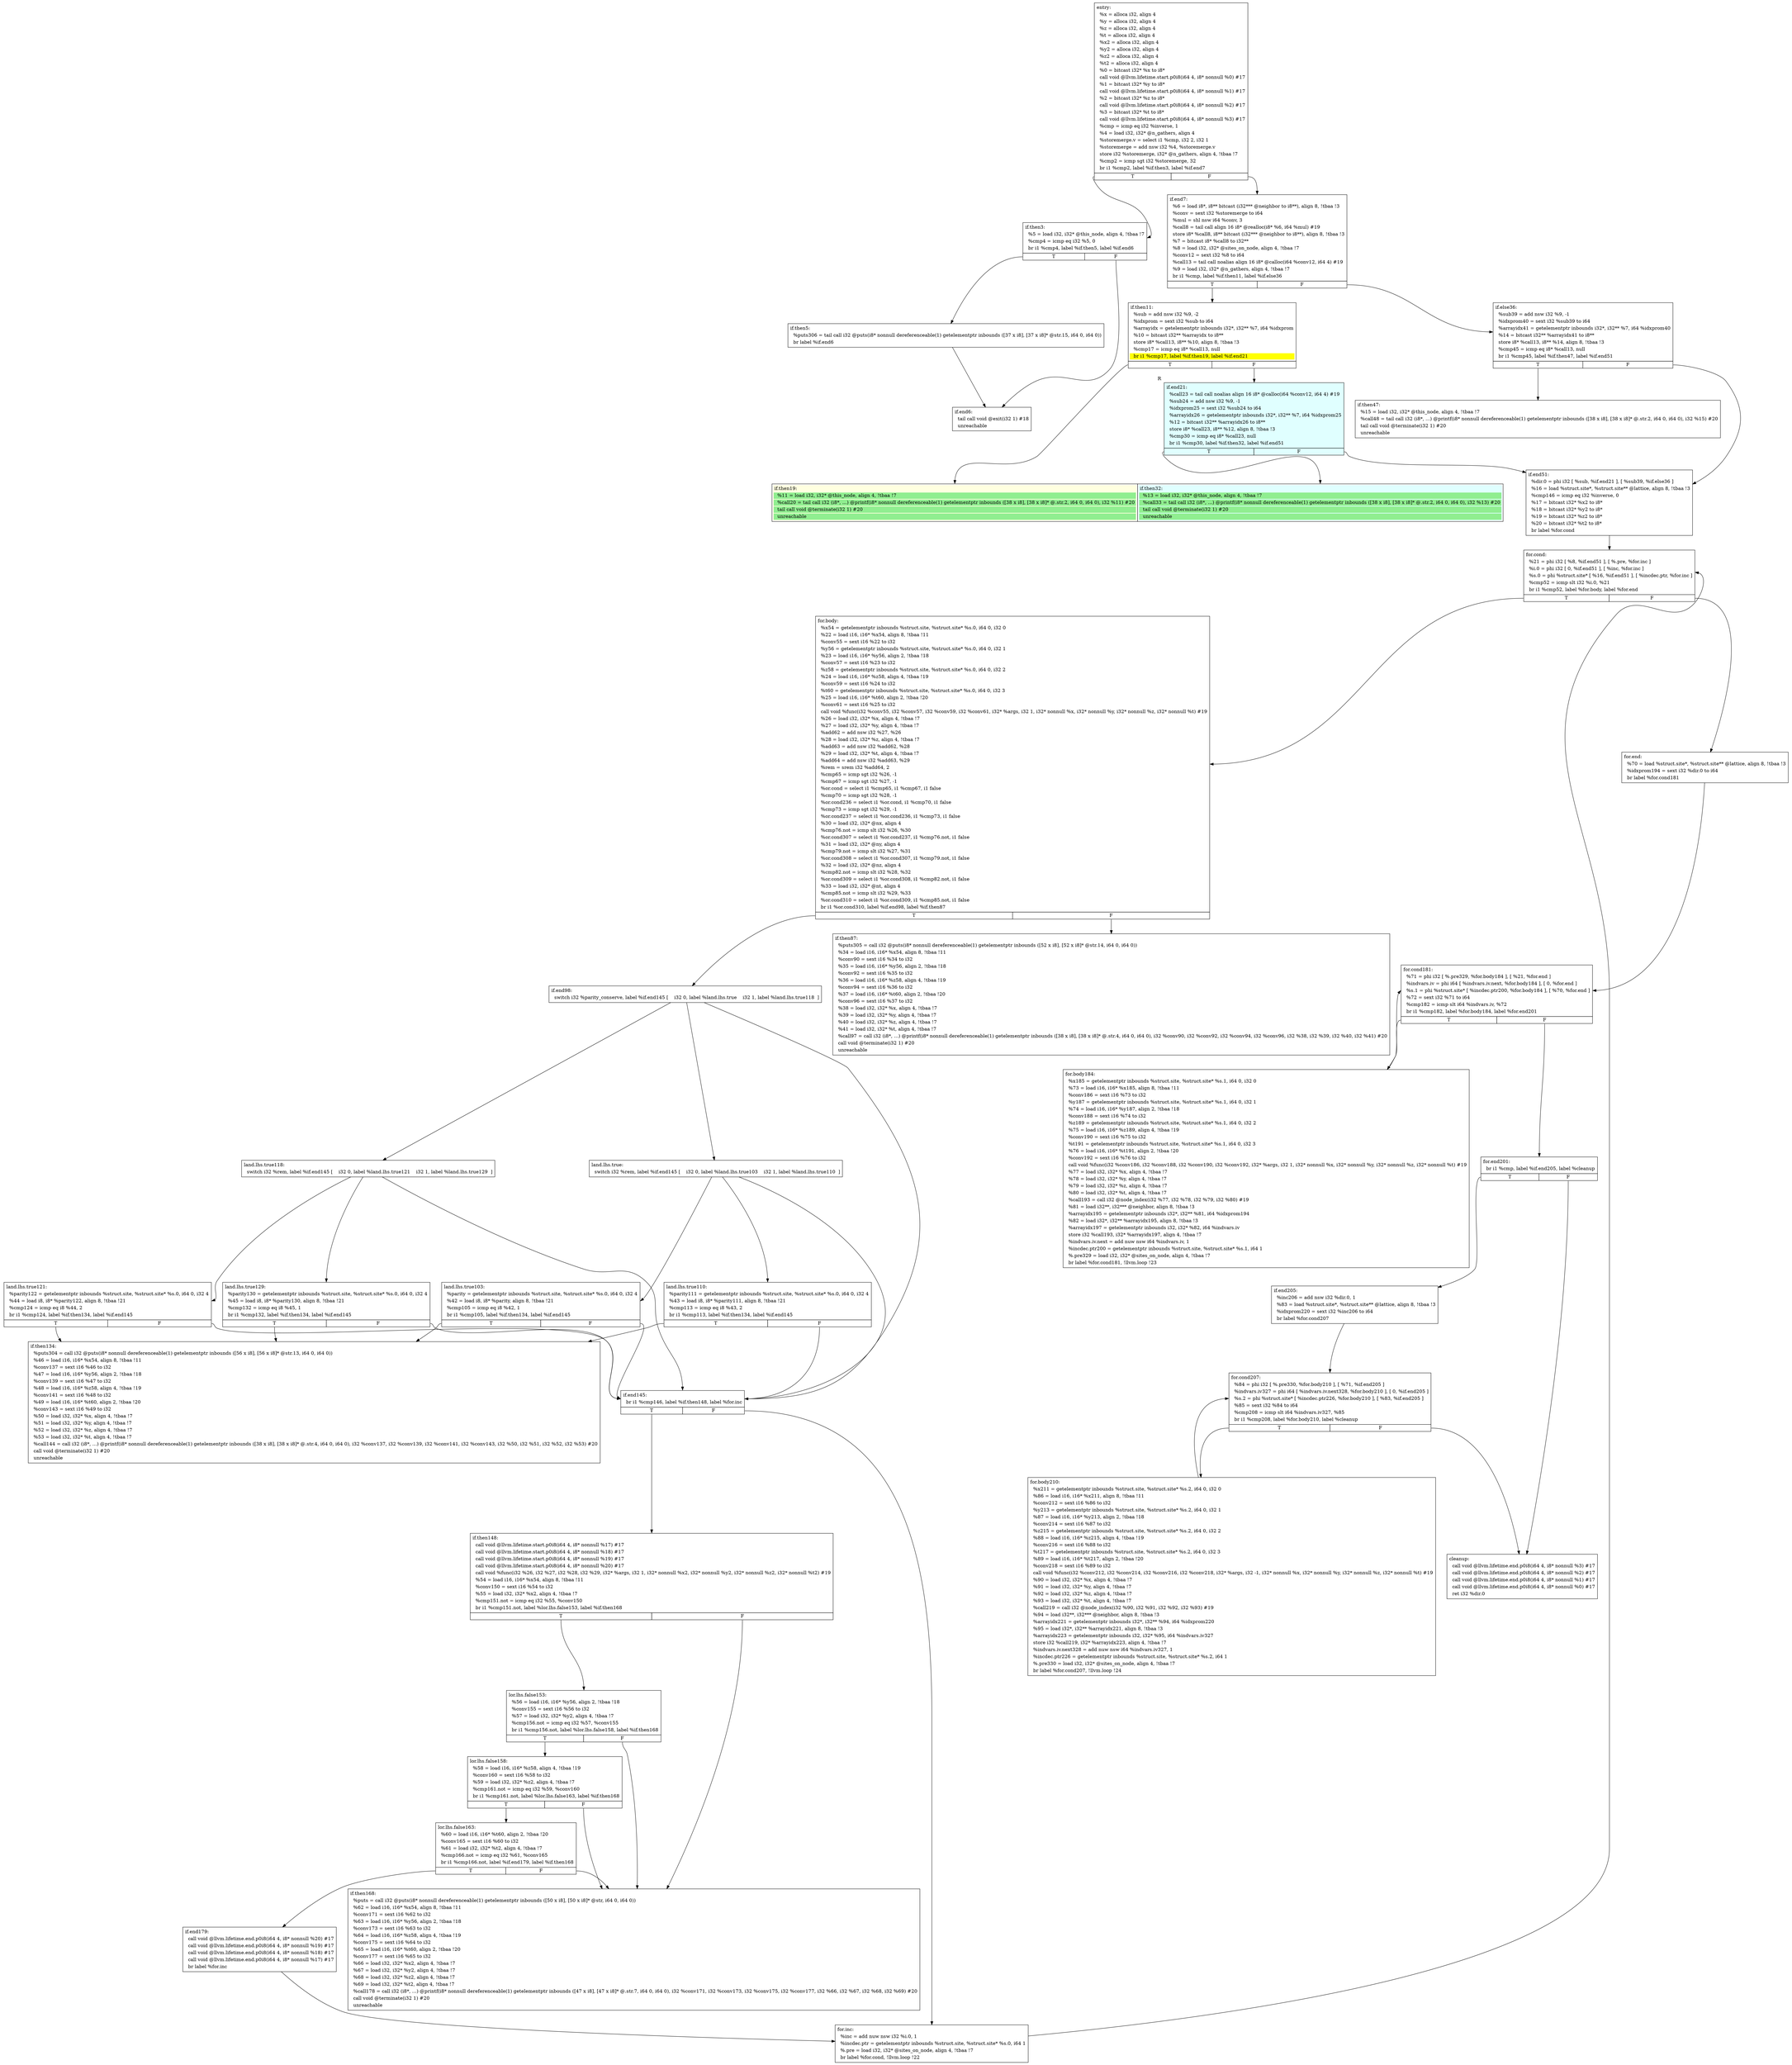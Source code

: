 digraph {
m_bb0 [shape = none, label  = <<table border="0" cellspacing="0">
<tr><td port="f1" border="1" colspan="2"><table bgcolor="LightYellow" border="0">
<tr><td align="left">if.then19:</td></tr>
<tr><td bgcolor="lightgreen" align="left">  %11 = load i32, i32* @this_node, align 4, !tbaa !7</td></tr>
<tr><td bgcolor="lightgreen" align="left">  %call20 = tail call i32 (i8*, ...) @printf(i8* nonnull dereferenceable(1) getelementptr inbounds ([38 x i8], [38 x i8]* @.str.2, i64 0, i64 0), i32 %11) #20</td></tr>
<tr><td bgcolor="lightgreen" align="left">  tail call void @terminate(i32 1) #20</td></tr>
<tr><td bgcolor="lightgreen" align="left">  unreachable</td></tr>
</table>
</td>
<td port="f2" border="1" colspan="2"><table bgcolor="LightCyan" border="0">
<tr><td align="left">if.then32:</td></tr>
<tr><td bgcolor="lightgreen" align="left">  %13 = load i32, i32* @this_node, align 4, !tbaa !7</td></tr>
<tr><td bgcolor="lightgreen" align="left">  %call33 = tail call i32 (i8*, ...) @printf(i8* nonnull dereferenceable(1) getelementptr inbounds ([38 x i8], [38 x i8]* @.str.2, i64 0, i64 0), i32 %13) #20</td></tr>
<tr><td bgcolor="lightgreen" align="left">  tail call void @terminate(i32 1) #20</td></tr>
<tr><td bgcolor="lightgreen" align="left">  unreachable</td></tr>
</table>
</td></tr>
</table>> ]
f_bb0 [shape = none, label  = <<table  border="0" cellspacing="0">
<tr><td port="f" border="1" colspan="2"><table border="0">
<tr><td align="left">entry:</td></tr>
<tr><td align="left">  %x = alloca i32, align 4</td></tr>
<tr><td align="left">  %y = alloca i32, align 4</td></tr>
<tr><td align="left">  %z = alloca i32, align 4</td></tr>
<tr><td align="left">  %t = alloca i32, align 4</td></tr>
<tr><td align="left">  %x2 = alloca i32, align 4</td></tr>
<tr><td align="left">  %y2 = alloca i32, align 4</td></tr>
<tr><td align="left">  %z2 = alloca i32, align 4</td></tr>
<tr><td align="left">  %t2 = alloca i32, align 4</td></tr>
<tr><td align="left">  %0 = bitcast i32* %x to i8*</td></tr>
<tr><td align="left">  call void @llvm.lifetime.start.p0i8(i64 4, i8* nonnull %0) #17</td></tr>
<tr><td align="left">  %1 = bitcast i32* %y to i8*</td></tr>
<tr><td align="left">  call void @llvm.lifetime.start.p0i8(i64 4, i8* nonnull %1) #17</td></tr>
<tr><td align="left">  %2 = bitcast i32* %z to i8*</td></tr>
<tr><td align="left">  call void @llvm.lifetime.start.p0i8(i64 4, i8* nonnull %2) #17</td></tr>
<tr><td align="left">  %3 = bitcast i32* %t to i8*</td></tr>
<tr><td align="left">  call void @llvm.lifetime.start.p0i8(i64 4, i8* nonnull %3) #17</td></tr>
<tr><td align="left">  %cmp = icmp eq i32 %inverse, 1</td></tr>
<tr><td align="left">  %4 = load i32, i32* @n_gathers, align 4</td></tr>
<tr><td align="left">  %storemerge.v = select i1 %cmp, i32 2, i32 1</td></tr>
<tr><td align="left">  %storemerge = add nsw i32 %4, %storemerge.v</td></tr>
<tr><td align="left">  store i32 %storemerge, i32* @n_gathers, align 4, !tbaa !7</td></tr>
<tr><td align="left">  %cmp2 = icmp sgt i32 %storemerge, 32</td></tr>
<tr><td align="left">  br i1 %cmp2, label %if.then3, label %if.end7</td></tr>
</table>
</td></tr>
<tr><td border="1" port="fT">T</td><td border="1" port="fF">F</td></tr>
</table>> ]
f_bb1 [shape = none, label  = <<table  border="0" cellspacing="0">
<tr><td port="f" border="1" colspan="2"><table border="0">
<tr><td align="left">if.then3:</td></tr>
<tr><td align="left">  %5 = load i32, i32* @this_node, align 4, !tbaa !7</td></tr>
<tr><td align="left">  %cmp4 = icmp eq i32 %5, 0</td></tr>
<tr><td align="left">  br i1 %cmp4, label %if.then5, label %if.end6</td></tr>
</table>
</td></tr>
<tr><td border="1" port="fT">T</td><td border="1" port="fF">F</td></tr>
</table>> ]
f_bb2 [shape = none, label  = <<table  border="0" cellspacing="0">
<tr><td port="f" border="1"><table border="0">
<tr><td align="left">if.then5:</td></tr>
<tr><td align="left">  %puts306 = tail call i32 @puts(i8* nonnull dereferenceable(1) getelementptr inbounds ([37 x i8], [37 x i8]* @str.15, i64 0, i64 0))</td></tr>
<tr><td align="left">  br label %if.end6</td></tr>
</table>
</td></tr>
</table>> ]
f_bb3 [shape = none, label  = <<table  border="0" cellspacing="0">
<tr><td port="f" border="1"><table border="0">
<tr><td align="left">if.end6:</td></tr>
<tr><td align="left">  tail call void @exit(i32 1) #18</td></tr>
<tr><td align="left">  unreachable</td></tr>
</table>
</td></tr>
</table>> ]
f_bb4 [shape = none, label  = <<table  border="0" cellspacing="0">
<tr><td port="f" border="1" colspan="2"><table border="0">
<tr><td align="left">if.end7:</td></tr>
<tr><td align="left">  %6 = load i8*, i8** bitcast (i32*** @neighbor to i8**), align 8, !tbaa !3</td></tr>
<tr><td align="left">  %conv = sext i32 %storemerge to i64</td></tr>
<tr><td align="left">  %mul = shl nsw i64 %conv, 3</td></tr>
<tr><td align="left">  %call8 = tail call align 16 i8* @realloc(i8* %6, i64 %mul) #19</td></tr>
<tr><td align="left">  store i8* %call8, i8** bitcast (i32*** @neighbor to i8**), align 8, !tbaa !3</td></tr>
<tr><td align="left">  %7 = bitcast i8* %call8 to i32**</td></tr>
<tr><td align="left">  %8 = load i32, i32* @sites_on_node, align 4, !tbaa !7</td></tr>
<tr><td align="left">  %conv12 = sext i32 %8 to i64</td></tr>
<tr><td align="left">  %call13 = tail call noalias align 16 i8* @calloc(i64 %conv12, i64 4) #19</td></tr>
<tr><td align="left">  %9 = load i32, i32* @n_gathers, align 4, !tbaa !7</td></tr>
<tr><td align="left">  br i1 %cmp, label %if.then11, label %if.else36</td></tr>
</table>
</td></tr>
<tr><td border="1" port="fT">T</td><td border="1" port="fF">F</td></tr>
</table>> ]
f_bb5 [shape = none, label  = <<table  border="0" cellspacing="0">
<tr><td port="f" border="1" colspan="2"><table border="0">
<tr><td align="left">if.then11:</td></tr>
<tr><td align="left">  %sub = add nsw i32 %9, -2</td></tr>
<tr><td align="left">  %idxprom = sext i32 %sub to i64</td></tr>
<tr><td align="left">  %arrayidx = getelementptr inbounds i32*, i32** %7, i64 %idxprom</td></tr>
<tr><td align="left">  %10 = bitcast i32** %arrayidx to i8**</td></tr>
<tr><td align="left">  store i8* %call13, i8** %10, align 8, !tbaa !3</td></tr>
<tr><td align="left">  %cmp17 = icmp eq i8* %call13, null</td></tr>
<tr><td bgcolor="yellow" align="left">  br i1 %cmp17, label %if.then19, label %if.end21</td></tr>
</table>
</td></tr>
<tr><td border="1" port="fT">T</td><td border="1" port="fF">F</td></tr>
</table>> ]
f_bb6 [shape = none,  xlabel="R", label  = <<table  bgcolor="LightCyan"  border="0" cellspacing="0">
<tr><td port="f" border="1" colspan="2"><table border="0">
<tr><td align="left">if.end21:</td></tr>
<tr><td align="left">  %call23 = tail call noalias align 16 i8* @calloc(i64 %conv12, i64 4) #19</td></tr>
<tr><td align="left">  %sub24 = add nsw i32 %9, -1</td></tr>
<tr><td align="left">  %idxprom25 = sext i32 %sub24 to i64</td></tr>
<tr><td align="left">  %arrayidx26 = getelementptr inbounds i32*, i32** %7, i64 %idxprom25</td></tr>
<tr><td align="left">  %12 = bitcast i32** %arrayidx26 to i8**</td></tr>
<tr><td align="left">  store i8* %call23, i8** %12, align 8, !tbaa !3</td></tr>
<tr><td align="left">  %cmp30 = icmp eq i8* %call23, null</td></tr>
<tr><td align="left">  br i1 %cmp30, label %if.then32, label %if.end51</td></tr>
</table>
</td></tr>
<tr><td border="1" port="fT">T</td><td border="1" port="fF">F</td></tr>
</table>> ]
f_bb7 [shape = none, label  = <<table  border="0" cellspacing="0">
<tr><td port="f" border="1" colspan="2"><table border="0">
<tr><td align="left">if.else36:</td></tr>
<tr><td align="left">  %sub39 = add nsw i32 %9, -1</td></tr>
<tr><td align="left">  %idxprom40 = sext i32 %sub39 to i64</td></tr>
<tr><td align="left">  %arrayidx41 = getelementptr inbounds i32*, i32** %7, i64 %idxprom40</td></tr>
<tr><td align="left">  %14 = bitcast i32** %arrayidx41 to i8**</td></tr>
<tr><td align="left">  store i8* %call13, i8** %14, align 8, !tbaa !3</td></tr>
<tr><td align="left">  %cmp45 = icmp eq i8* %call13, null</td></tr>
<tr><td align="left">  br i1 %cmp45, label %if.then47, label %if.end51</td></tr>
</table>
</td></tr>
<tr><td border="1" port="fT">T</td><td border="1" port="fF">F</td></tr>
</table>> ]
f_bb8 [shape = none, label  = <<table  border="0" cellspacing="0">
<tr><td port="f" border="1"><table border="0">
<tr><td align="left">if.then47:</td></tr>
<tr><td align="left">  %15 = load i32, i32* @this_node, align 4, !tbaa !7</td></tr>
<tr><td align="left">  %call48 = tail call i32 (i8*, ...) @printf(i8* nonnull dereferenceable(1) getelementptr inbounds ([38 x i8], [38 x i8]* @.str.2, i64 0, i64 0), i32 %15) #20</td></tr>
<tr><td align="left">  tail call void @terminate(i32 1) #20</td></tr>
<tr><td align="left">  unreachable</td></tr>
</table>
</td></tr>
</table>> ]
f_bb9 [shape = none, label  = <<table  border="0" cellspacing="0">
<tr><td port="f" border="1"><table border="0">
<tr><td align="left">if.end51:</td></tr>
<tr><td align="left">  %dir.0 = phi i32 [ %sub, %if.end21 ], [ %sub39, %if.else36 ]</td></tr>
<tr><td align="left">  %16 = load %struct.site*, %struct.site** @lattice, align 8, !tbaa !3</td></tr>
<tr><td align="left">  %cmp146 = icmp eq i32 %inverse, 0</td></tr>
<tr><td align="left">  %17 = bitcast i32* %x2 to i8*</td></tr>
<tr><td align="left">  %18 = bitcast i32* %y2 to i8*</td></tr>
<tr><td align="left">  %19 = bitcast i32* %z2 to i8*</td></tr>
<tr><td align="left">  %20 = bitcast i32* %t2 to i8*</td></tr>
<tr><td align="left">  br label %for.cond</td></tr>
</table>
</td></tr>
</table>> ]
f_bb10 [shape = none, label  = <<table  border="0" cellspacing="0">
<tr><td port="f" border="1" colspan="2"><table border="0">
<tr><td align="left">for.cond:</td></tr>
<tr><td align="left">  %21 = phi i32 [ %8, %if.end51 ], [ %.pre, %for.inc ]</td></tr>
<tr><td align="left">  %i.0 = phi i32 [ 0, %if.end51 ], [ %inc, %for.inc ]</td></tr>
<tr><td align="left">  %s.0 = phi %struct.site* [ %16, %if.end51 ], [ %incdec.ptr, %for.inc ]</td></tr>
<tr><td align="left">  %cmp52 = icmp slt i32 %i.0, %21</td></tr>
<tr><td align="left">  br i1 %cmp52, label %for.body, label %for.end</td></tr>
</table>
</td></tr>
<tr><td border="1" port="fT">T</td><td border="1" port="fF">F</td></tr>
</table>> ]
f_bb11 [shape = none, label  = <<table  border="0" cellspacing="0">
<tr><td port="f" border="1" colspan="2"><table border="0">
<tr><td align="left">for.body:</td></tr>
<tr><td align="left">  %x54 = getelementptr inbounds %struct.site, %struct.site* %s.0, i64 0, i32 0</td></tr>
<tr><td align="left">  %22 = load i16, i16* %x54, align 8, !tbaa !11</td></tr>
<tr><td align="left">  %conv55 = sext i16 %22 to i32</td></tr>
<tr><td align="left">  %y56 = getelementptr inbounds %struct.site, %struct.site* %s.0, i64 0, i32 1</td></tr>
<tr><td align="left">  %23 = load i16, i16* %y56, align 2, !tbaa !18</td></tr>
<tr><td align="left">  %conv57 = sext i16 %23 to i32</td></tr>
<tr><td align="left">  %z58 = getelementptr inbounds %struct.site, %struct.site* %s.0, i64 0, i32 2</td></tr>
<tr><td align="left">  %24 = load i16, i16* %z58, align 4, !tbaa !19</td></tr>
<tr><td align="left">  %conv59 = sext i16 %24 to i32</td></tr>
<tr><td align="left">  %t60 = getelementptr inbounds %struct.site, %struct.site* %s.0, i64 0, i32 3</td></tr>
<tr><td align="left">  %25 = load i16, i16* %t60, align 2, !tbaa !20</td></tr>
<tr><td align="left">  %conv61 = sext i16 %25 to i32</td></tr>
<tr><td align="left">  call void %func(i32 %conv55, i32 %conv57, i32 %conv59, i32 %conv61, i32* %args, i32 1, i32* nonnull %x, i32* nonnull %y, i32* nonnull %z, i32* nonnull %t) #19</td></tr>
<tr><td align="left">  %26 = load i32, i32* %x, align 4, !tbaa !7</td></tr>
<tr><td align="left">  %27 = load i32, i32* %y, align 4, !tbaa !7</td></tr>
<tr><td align="left">  %add62 = add nsw i32 %27, %26</td></tr>
<tr><td align="left">  %28 = load i32, i32* %z, align 4, !tbaa !7</td></tr>
<tr><td align="left">  %add63 = add nsw i32 %add62, %28</td></tr>
<tr><td align="left">  %29 = load i32, i32* %t, align 4, !tbaa !7</td></tr>
<tr><td align="left">  %add64 = add nsw i32 %add63, %29</td></tr>
<tr><td align="left">  %rem = srem i32 %add64, 2</td></tr>
<tr><td align="left">  %cmp65 = icmp sgt i32 %26, -1</td></tr>
<tr><td align="left">  %cmp67 = icmp sgt i32 %27, -1</td></tr>
<tr><td align="left">  %or.cond = select i1 %cmp65, i1 %cmp67, i1 false</td></tr>
<tr><td align="left">  %cmp70 = icmp sgt i32 %28, -1</td></tr>
<tr><td align="left">  %or.cond236 = select i1 %or.cond, i1 %cmp70, i1 false</td></tr>
<tr><td align="left">  %cmp73 = icmp sgt i32 %29, -1</td></tr>
<tr><td align="left">  %or.cond237 = select i1 %or.cond236, i1 %cmp73, i1 false</td></tr>
<tr><td align="left">  %30 = load i32, i32* @nx, align 4</td></tr>
<tr><td align="left">  %cmp76.not = icmp slt i32 %26, %30</td></tr>
<tr><td align="left">  %or.cond307 = select i1 %or.cond237, i1 %cmp76.not, i1 false</td></tr>
<tr><td align="left">  %31 = load i32, i32* @ny, align 4</td></tr>
<tr><td align="left">  %cmp79.not = icmp slt i32 %27, %31</td></tr>
<tr><td align="left">  %or.cond308 = select i1 %or.cond307, i1 %cmp79.not, i1 false</td></tr>
<tr><td align="left">  %32 = load i32, i32* @nz, align 4</td></tr>
<tr><td align="left">  %cmp82.not = icmp slt i32 %28, %32</td></tr>
<tr><td align="left">  %or.cond309 = select i1 %or.cond308, i1 %cmp82.not, i1 false</td></tr>
<tr><td align="left">  %33 = load i32, i32* @nt, align 4</td></tr>
<tr><td align="left">  %cmp85.not = icmp slt i32 %29, %33</td></tr>
<tr><td align="left">  %or.cond310 = select i1 %or.cond309, i1 %cmp85.not, i1 false</td></tr>
<tr><td align="left">  br i1 %or.cond310, label %if.end98, label %if.then87</td></tr>
</table>
</td></tr>
<tr><td border="1" port="fT">T</td><td border="1" port="fF">F</td></tr>
</table>> ]
f_bb12 [shape = none, label  = <<table  border="0" cellspacing="0">
<tr><td port="f" border="1"><table border="0">
<tr><td align="left">if.then87:</td></tr>
<tr><td align="left">  %puts305 = call i32 @puts(i8* nonnull dereferenceable(1) getelementptr inbounds ([52 x i8], [52 x i8]* @str.14, i64 0, i64 0))</td></tr>
<tr><td align="left">  %34 = load i16, i16* %x54, align 8, !tbaa !11</td></tr>
<tr><td align="left">  %conv90 = sext i16 %34 to i32</td></tr>
<tr><td align="left">  %35 = load i16, i16* %y56, align 2, !tbaa !18</td></tr>
<tr><td align="left">  %conv92 = sext i16 %35 to i32</td></tr>
<tr><td align="left">  %36 = load i16, i16* %z58, align 4, !tbaa !19</td></tr>
<tr><td align="left">  %conv94 = sext i16 %36 to i32</td></tr>
<tr><td align="left">  %37 = load i16, i16* %t60, align 2, !tbaa !20</td></tr>
<tr><td align="left">  %conv96 = sext i16 %37 to i32</td></tr>
<tr><td align="left">  %38 = load i32, i32* %x, align 4, !tbaa !7</td></tr>
<tr><td align="left">  %39 = load i32, i32* %y, align 4, !tbaa !7</td></tr>
<tr><td align="left">  %40 = load i32, i32* %z, align 4, !tbaa !7</td></tr>
<tr><td align="left">  %41 = load i32, i32* %t, align 4, !tbaa !7</td></tr>
<tr><td align="left">  %call97 = call i32 (i8*, ...) @printf(i8* nonnull dereferenceable(1) getelementptr inbounds ([38 x i8], [38 x i8]* @.str.4, i64 0, i64 0), i32 %conv90, i32 %conv92, i32 %conv94, i32 %conv96, i32 %38, i32 %39, i32 %40, i32 %41) #20</td></tr>
<tr><td align="left">  call void @terminate(i32 1) #20</td></tr>
<tr><td align="left">  unreachable</td></tr>
</table>
</td></tr>
</table>> ]
f_bb13 [shape = none, label  = <<table  border="0" cellspacing="0">
<tr><td port="f" border="1"><table border="0">
<tr><td align="left">if.end98:</td></tr>
<tr><td align="left">  switch i32 %parity_conserve, label %if.end145 [
    i32 0, label %land.lhs.true
    i32 1, label %land.lhs.true118
  ]</td></tr>
</table>
</td></tr>
</table>> ]
f_bb14 [shape = none, label  = <<table  border="0" cellspacing="0">
<tr><td port="f" border="1"><table border="0">
<tr><td align="left">land.lhs.true:</td></tr>
<tr><td align="left">  switch i32 %rem, label %if.end145 [
    i32 0, label %land.lhs.true103
    i32 1, label %land.lhs.true110
  ]</td></tr>
</table>
</td></tr>
</table>> ]
f_bb15 [shape = none, label  = <<table  border="0" cellspacing="0">
<tr><td port="f" border="1" colspan="2"><table border="0">
<tr><td align="left">land.lhs.true103:</td></tr>
<tr><td align="left">  %parity = getelementptr inbounds %struct.site, %struct.site* %s.0, i64 0, i32 4</td></tr>
<tr><td align="left">  %42 = load i8, i8* %parity, align 8, !tbaa !21</td></tr>
<tr><td align="left">  %cmp105 = icmp eq i8 %42, 1</td></tr>
<tr><td align="left">  br i1 %cmp105, label %if.then134, label %if.end145</td></tr>
</table>
</td></tr>
<tr><td border="1" port="fT">T</td><td border="1" port="fF">F</td></tr>
</table>> ]
f_bb16 [shape = none, label  = <<table  border="0" cellspacing="0">
<tr><td port="f" border="1" colspan="2"><table border="0">
<tr><td align="left">land.lhs.true110:</td></tr>
<tr><td align="left">  %parity111 = getelementptr inbounds %struct.site, %struct.site* %s.0, i64 0, i32 4</td></tr>
<tr><td align="left">  %43 = load i8, i8* %parity111, align 8, !tbaa !21</td></tr>
<tr><td align="left">  %cmp113 = icmp eq i8 %43, 2</td></tr>
<tr><td align="left">  br i1 %cmp113, label %if.then134, label %if.end145</td></tr>
</table>
</td></tr>
<tr><td border="1" port="fT">T</td><td border="1" port="fF">F</td></tr>
</table>> ]
f_bb17 [shape = none, label  = <<table  border="0" cellspacing="0">
<tr><td port="f" border="1"><table border="0">
<tr><td align="left">land.lhs.true118:</td></tr>
<tr><td align="left">  switch i32 %rem, label %if.end145 [
    i32 0, label %land.lhs.true121
    i32 1, label %land.lhs.true129
  ]</td></tr>
</table>
</td></tr>
</table>> ]
f_bb18 [shape = none, label  = <<table  border="0" cellspacing="0">
<tr><td port="f" border="1" colspan="2"><table border="0">
<tr><td align="left">land.lhs.true121:</td></tr>
<tr><td align="left">  %parity122 = getelementptr inbounds %struct.site, %struct.site* %s.0, i64 0, i32 4</td></tr>
<tr><td align="left">  %44 = load i8, i8* %parity122, align 8, !tbaa !21</td></tr>
<tr><td align="left">  %cmp124 = icmp eq i8 %44, 2</td></tr>
<tr><td align="left">  br i1 %cmp124, label %if.then134, label %if.end145</td></tr>
</table>
</td></tr>
<tr><td border="1" port="fT">T</td><td border="1" port="fF">F</td></tr>
</table>> ]
f_bb19 [shape = none, label  = <<table  border="0" cellspacing="0">
<tr><td port="f" border="1" colspan="2"><table border="0">
<tr><td align="left">land.lhs.true129:</td></tr>
<tr><td align="left">  %parity130 = getelementptr inbounds %struct.site, %struct.site* %s.0, i64 0, i32 4</td></tr>
<tr><td align="left">  %45 = load i8, i8* %parity130, align 8, !tbaa !21</td></tr>
<tr><td align="left">  %cmp132 = icmp eq i8 %45, 1</td></tr>
<tr><td align="left">  br i1 %cmp132, label %if.then134, label %if.end145</td></tr>
</table>
</td></tr>
<tr><td border="1" port="fT">T</td><td border="1" port="fF">F</td></tr>
</table>> ]
f_bb20 [shape = none, label  = <<table  border="0" cellspacing="0">
<tr><td port="f" border="1"><table border="0">
<tr><td align="left">if.then134:</td></tr>
<tr><td align="left">  %puts304 = call i32 @puts(i8* nonnull dereferenceable(1) getelementptr inbounds ([56 x i8], [56 x i8]* @str.13, i64 0, i64 0))</td></tr>
<tr><td align="left">  %46 = load i16, i16* %x54, align 8, !tbaa !11</td></tr>
<tr><td align="left">  %conv137 = sext i16 %46 to i32</td></tr>
<tr><td align="left">  %47 = load i16, i16* %y56, align 2, !tbaa !18</td></tr>
<tr><td align="left">  %conv139 = sext i16 %47 to i32</td></tr>
<tr><td align="left">  %48 = load i16, i16* %z58, align 4, !tbaa !19</td></tr>
<tr><td align="left">  %conv141 = sext i16 %48 to i32</td></tr>
<tr><td align="left">  %49 = load i16, i16* %t60, align 2, !tbaa !20</td></tr>
<tr><td align="left">  %conv143 = sext i16 %49 to i32</td></tr>
<tr><td align="left">  %50 = load i32, i32* %x, align 4, !tbaa !7</td></tr>
<tr><td align="left">  %51 = load i32, i32* %y, align 4, !tbaa !7</td></tr>
<tr><td align="left">  %52 = load i32, i32* %z, align 4, !tbaa !7</td></tr>
<tr><td align="left">  %53 = load i32, i32* %t, align 4, !tbaa !7</td></tr>
<tr><td align="left">  %call144 = call i32 (i8*, ...) @printf(i8* nonnull dereferenceable(1) getelementptr inbounds ([38 x i8], [38 x i8]* @.str.4, i64 0, i64 0), i32 %conv137, i32 %conv139, i32 %conv141, i32 %conv143, i32 %50, i32 %51, i32 %52, i32 %53) #20</td></tr>
<tr><td align="left">  call void @terminate(i32 1) #20</td></tr>
<tr><td align="left">  unreachable</td></tr>
</table>
</td></tr>
</table>> ]
f_bb21 [shape = none, label  = <<table  border="0" cellspacing="0">
<tr><td port="f" border="1" colspan="2"><table border="0">
<tr><td align="left">if.end145:</td></tr>
<tr><td align="left">  br i1 %cmp146, label %if.then148, label %for.inc</td></tr>
</table>
</td></tr>
<tr><td border="1" port="fT">T</td><td border="1" port="fF">F</td></tr>
</table>> ]
f_bb22 [shape = none, label  = <<table  border="0" cellspacing="0">
<tr><td port="f" border="1" colspan="2"><table border="0">
<tr><td align="left">if.then148:</td></tr>
<tr><td align="left">  call void @llvm.lifetime.start.p0i8(i64 4, i8* nonnull %17) #17</td></tr>
<tr><td align="left">  call void @llvm.lifetime.start.p0i8(i64 4, i8* nonnull %18) #17</td></tr>
<tr><td align="left">  call void @llvm.lifetime.start.p0i8(i64 4, i8* nonnull %19) #17</td></tr>
<tr><td align="left">  call void @llvm.lifetime.start.p0i8(i64 4, i8* nonnull %20) #17</td></tr>
<tr><td align="left">  call void %func(i32 %26, i32 %27, i32 %28, i32 %29, i32* %args, i32 1, i32* nonnull %x2, i32* nonnull %y2, i32* nonnull %z2, i32* nonnull %t2) #19</td></tr>
<tr><td align="left">  %54 = load i16, i16* %x54, align 8, !tbaa !11</td></tr>
<tr><td align="left">  %conv150 = sext i16 %54 to i32</td></tr>
<tr><td align="left">  %55 = load i32, i32* %x2, align 4, !tbaa !7</td></tr>
<tr><td align="left">  %cmp151.not = icmp eq i32 %55, %conv150</td></tr>
<tr><td align="left">  br i1 %cmp151.not, label %lor.lhs.false153, label %if.then168</td></tr>
</table>
</td></tr>
<tr><td border="1" port="fT">T</td><td border="1" port="fF">F</td></tr>
</table>> ]
f_bb23 [shape = none, label  = <<table  border="0" cellspacing="0">
<tr><td port="f" border="1" colspan="2"><table border="0">
<tr><td align="left">lor.lhs.false153:</td></tr>
<tr><td align="left">  %56 = load i16, i16* %y56, align 2, !tbaa !18</td></tr>
<tr><td align="left">  %conv155 = sext i16 %56 to i32</td></tr>
<tr><td align="left">  %57 = load i32, i32* %y2, align 4, !tbaa !7</td></tr>
<tr><td align="left">  %cmp156.not = icmp eq i32 %57, %conv155</td></tr>
<tr><td align="left">  br i1 %cmp156.not, label %lor.lhs.false158, label %if.then168</td></tr>
</table>
</td></tr>
<tr><td border="1" port="fT">T</td><td border="1" port="fF">F</td></tr>
</table>> ]
f_bb24 [shape = none, label  = <<table  border="0" cellspacing="0">
<tr><td port="f" border="1" colspan="2"><table border="0">
<tr><td align="left">lor.lhs.false158:</td></tr>
<tr><td align="left">  %58 = load i16, i16* %z58, align 4, !tbaa !19</td></tr>
<tr><td align="left">  %conv160 = sext i16 %58 to i32</td></tr>
<tr><td align="left">  %59 = load i32, i32* %z2, align 4, !tbaa !7</td></tr>
<tr><td align="left">  %cmp161.not = icmp eq i32 %59, %conv160</td></tr>
<tr><td align="left">  br i1 %cmp161.not, label %lor.lhs.false163, label %if.then168</td></tr>
</table>
</td></tr>
<tr><td border="1" port="fT">T</td><td border="1" port="fF">F</td></tr>
</table>> ]
f_bb25 [shape = none, label  = <<table  border="0" cellspacing="0">
<tr><td port="f" border="1" colspan="2"><table border="0">
<tr><td align="left">lor.lhs.false163:</td></tr>
<tr><td align="left">  %60 = load i16, i16* %t60, align 2, !tbaa !20</td></tr>
<tr><td align="left">  %conv165 = sext i16 %60 to i32</td></tr>
<tr><td align="left">  %61 = load i32, i32* %t2, align 4, !tbaa !7</td></tr>
<tr><td align="left">  %cmp166.not = icmp eq i32 %61, %conv165</td></tr>
<tr><td align="left">  br i1 %cmp166.not, label %if.end179, label %if.then168</td></tr>
</table>
</td></tr>
<tr><td border="1" port="fT">T</td><td border="1" port="fF">F</td></tr>
</table>> ]
f_bb26 [shape = none, label  = <<table  border="0" cellspacing="0">
<tr><td port="f" border="1"><table border="0">
<tr><td align="left">if.then168:</td></tr>
<tr><td align="left">  %puts = call i32 @puts(i8* nonnull dereferenceable(1) getelementptr inbounds ([50 x i8], [50 x i8]* @str, i64 0, i64 0))</td></tr>
<tr><td align="left">  %62 = load i16, i16* %x54, align 8, !tbaa !11</td></tr>
<tr><td align="left">  %conv171 = sext i16 %62 to i32</td></tr>
<tr><td align="left">  %63 = load i16, i16* %y56, align 2, !tbaa !18</td></tr>
<tr><td align="left">  %conv173 = sext i16 %63 to i32</td></tr>
<tr><td align="left">  %64 = load i16, i16* %z58, align 4, !tbaa !19</td></tr>
<tr><td align="left">  %conv175 = sext i16 %64 to i32</td></tr>
<tr><td align="left">  %65 = load i16, i16* %t60, align 2, !tbaa !20</td></tr>
<tr><td align="left">  %conv177 = sext i16 %65 to i32</td></tr>
<tr><td align="left">  %66 = load i32, i32* %x2, align 4, !tbaa !7</td></tr>
<tr><td align="left">  %67 = load i32, i32* %y2, align 4, !tbaa !7</td></tr>
<tr><td align="left">  %68 = load i32, i32* %z2, align 4, !tbaa !7</td></tr>
<tr><td align="left">  %69 = load i32, i32* %t2, align 4, !tbaa !7</td></tr>
<tr><td align="left">  %call178 = call i32 (i8*, ...) @printf(i8* nonnull dereferenceable(1) getelementptr inbounds ([47 x i8], [47 x i8]* @.str.7, i64 0, i64 0), i32 %conv171, i32 %conv173, i32 %conv175, i32 %conv177, i32 %66, i32 %67, i32 %68, i32 %69) #20</td></tr>
<tr><td align="left">  call void @terminate(i32 1) #20</td></tr>
<tr><td align="left">  unreachable</td></tr>
</table>
</td></tr>
</table>> ]
f_bb27 [shape = none, label  = <<table  border="0" cellspacing="0">
<tr><td port="f" border="1"><table border="0">
<tr><td align="left">if.end179:</td></tr>
<tr><td align="left">  call void @llvm.lifetime.end.p0i8(i64 4, i8* nonnull %20) #17</td></tr>
<tr><td align="left">  call void @llvm.lifetime.end.p0i8(i64 4, i8* nonnull %19) #17</td></tr>
<tr><td align="left">  call void @llvm.lifetime.end.p0i8(i64 4, i8* nonnull %18) #17</td></tr>
<tr><td align="left">  call void @llvm.lifetime.end.p0i8(i64 4, i8* nonnull %17) #17</td></tr>
<tr><td align="left">  br label %for.inc</td></tr>
</table>
</td></tr>
</table>> ]
f_bb28 [shape = none, label  = <<table  border="0" cellspacing="0">
<tr><td port="f" border="1"><table border="0">
<tr><td align="left">for.inc:</td></tr>
<tr><td align="left">  %inc = add nuw nsw i32 %i.0, 1</td></tr>
<tr><td align="left">  %incdec.ptr = getelementptr inbounds %struct.site, %struct.site* %s.0, i64 1</td></tr>
<tr><td align="left">  %.pre = load i32, i32* @sites_on_node, align 4, !tbaa !7</td></tr>
<tr><td align="left">  br label %for.cond, !llvm.loop !22</td></tr>
</table>
</td></tr>
</table>> ]
f_bb29 [shape = none, label  = <<table  border="0" cellspacing="0">
<tr><td port="f" border="1"><table border="0">
<tr><td align="left">for.end:</td></tr>
<tr><td align="left">  %70 = load %struct.site*, %struct.site** @lattice, align 8, !tbaa !3</td></tr>
<tr><td align="left">  %idxprom194 = sext i32 %dir.0 to i64</td></tr>
<tr><td align="left">  br label %for.cond181</td></tr>
</table>
</td></tr>
</table>> ]
f_bb30 [shape = none, label  = <<table  border="0" cellspacing="0">
<tr><td port="f" border="1" colspan="2"><table border="0">
<tr><td align="left">for.cond181:</td></tr>
<tr><td align="left">  %71 = phi i32 [ %.pre329, %for.body184 ], [ %21, %for.end ]</td></tr>
<tr><td align="left">  %indvars.iv = phi i64 [ %indvars.iv.next, %for.body184 ], [ 0, %for.end ]</td></tr>
<tr><td align="left">  %s.1 = phi %struct.site* [ %incdec.ptr200, %for.body184 ], [ %70, %for.end ]</td></tr>
<tr><td align="left">  %72 = sext i32 %71 to i64</td></tr>
<tr><td align="left">  %cmp182 = icmp slt i64 %indvars.iv, %72</td></tr>
<tr><td align="left">  br i1 %cmp182, label %for.body184, label %for.end201</td></tr>
</table>
</td></tr>
<tr><td border="1" port="fT">T</td><td border="1" port="fF">F</td></tr>
</table>> ]
f_bb31 [shape = none, label  = <<table  border="0" cellspacing="0">
<tr><td port="f" border="1"><table border="0">
<tr><td align="left">for.body184:</td></tr>
<tr><td align="left">  %x185 = getelementptr inbounds %struct.site, %struct.site* %s.1, i64 0, i32 0</td></tr>
<tr><td align="left">  %73 = load i16, i16* %x185, align 8, !tbaa !11</td></tr>
<tr><td align="left">  %conv186 = sext i16 %73 to i32</td></tr>
<tr><td align="left">  %y187 = getelementptr inbounds %struct.site, %struct.site* %s.1, i64 0, i32 1</td></tr>
<tr><td align="left">  %74 = load i16, i16* %y187, align 2, !tbaa !18</td></tr>
<tr><td align="left">  %conv188 = sext i16 %74 to i32</td></tr>
<tr><td align="left">  %z189 = getelementptr inbounds %struct.site, %struct.site* %s.1, i64 0, i32 2</td></tr>
<tr><td align="left">  %75 = load i16, i16* %z189, align 4, !tbaa !19</td></tr>
<tr><td align="left">  %conv190 = sext i16 %75 to i32</td></tr>
<tr><td align="left">  %t191 = getelementptr inbounds %struct.site, %struct.site* %s.1, i64 0, i32 3</td></tr>
<tr><td align="left">  %76 = load i16, i16* %t191, align 2, !tbaa !20</td></tr>
<tr><td align="left">  %conv192 = sext i16 %76 to i32</td></tr>
<tr><td align="left">  call void %func(i32 %conv186, i32 %conv188, i32 %conv190, i32 %conv192, i32* %args, i32 1, i32* nonnull %x, i32* nonnull %y, i32* nonnull %z, i32* nonnull %t) #19</td></tr>
<tr><td align="left">  %77 = load i32, i32* %x, align 4, !tbaa !7</td></tr>
<tr><td align="left">  %78 = load i32, i32* %y, align 4, !tbaa !7</td></tr>
<tr><td align="left">  %79 = load i32, i32* %z, align 4, !tbaa !7</td></tr>
<tr><td align="left">  %80 = load i32, i32* %t, align 4, !tbaa !7</td></tr>
<tr><td align="left">  %call193 = call i32 @node_index(i32 %77, i32 %78, i32 %79, i32 %80) #19</td></tr>
<tr><td align="left">  %81 = load i32**, i32*** @neighbor, align 8, !tbaa !3</td></tr>
<tr><td align="left">  %arrayidx195 = getelementptr inbounds i32*, i32** %81, i64 %idxprom194</td></tr>
<tr><td align="left">  %82 = load i32*, i32** %arrayidx195, align 8, !tbaa !3</td></tr>
<tr><td align="left">  %arrayidx197 = getelementptr inbounds i32, i32* %82, i64 %indvars.iv</td></tr>
<tr><td align="left">  store i32 %call193, i32* %arrayidx197, align 4, !tbaa !7</td></tr>
<tr><td align="left">  %indvars.iv.next = add nuw nsw i64 %indvars.iv, 1</td></tr>
<tr><td align="left">  %incdec.ptr200 = getelementptr inbounds %struct.site, %struct.site* %s.1, i64 1</td></tr>
<tr><td align="left">  %.pre329 = load i32, i32* @sites_on_node, align 4, !tbaa !7</td></tr>
<tr><td align="left">  br label %for.cond181, !llvm.loop !23</td></tr>
</table>
</td></tr>
</table>> ]
f_bb32 [shape = none, label  = <<table  border="0" cellspacing="0">
<tr><td port="f" border="1" colspan="2"><table border="0">
<tr><td align="left">for.end201:</td></tr>
<tr><td align="left">  br i1 %cmp, label %if.end205, label %cleanup</td></tr>
</table>
</td></tr>
<tr><td border="1" port="fT">T</td><td border="1" port="fF">F</td></tr>
</table>> ]
f_bb33 [shape = none, label  = <<table  border="0" cellspacing="0">
<tr><td port="f" border="1"><table border="0">
<tr><td align="left">if.end205:</td></tr>
<tr><td align="left">  %inc206 = add nsw i32 %dir.0, 1</td></tr>
<tr><td align="left">  %83 = load %struct.site*, %struct.site** @lattice, align 8, !tbaa !3</td></tr>
<tr><td align="left">  %idxprom220 = sext i32 %inc206 to i64</td></tr>
<tr><td align="left">  br label %for.cond207</td></tr>
</table>
</td></tr>
</table>> ]
f_bb34 [shape = none, label  = <<table  border="0" cellspacing="0">
<tr><td port="f" border="1" colspan="2"><table border="0">
<tr><td align="left">for.cond207:</td></tr>
<tr><td align="left">  %84 = phi i32 [ %.pre330, %for.body210 ], [ %71, %if.end205 ]</td></tr>
<tr><td align="left">  %indvars.iv327 = phi i64 [ %indvars.iv.next328, %for.body210 ], [ 0, %if.end205 ]</td></tr>
<tr><td align="left">  %s.2 = phi %struct.site* [ %incdec.ptr226, %for.body210 ], [ %83, %if.end205 ]</td></tr>
<tr><td align="left">  %85 = sext i32 %84 to i64</td></tr>
<tr><td align="left">  %cmp208 = icmp slt i64 %indvars.iv327, %85</td></tr>
<tr><td align="left">  br i1 %cmp208, label %for.body210, label %cleanup</td></tr>
</table>
</td></tr>
<tr><td border="1" port="fT">T</td><td border="1" port="fF">F</td></tr>
</table>> ]
f_bb35 [shape = none, label  = <<table  border="0" cellspacing="0">
<tr><td port="f" border="1"><table border="0">
<tr><td align="left">for.body210:</td></tr>
<tr><td align="left">  %x211 = getelementptr inbounds %struct.site, %struct.site* %s.2, i64 0, i32 0</td></tr>
<tr><td align="left">  %86 = load i16, i16* %x211, align 8, !tbaa !11</td></tr>
<tr><td align="left">  %conv212 = sext i16 %86 to i32</td></tr>
<tr><td align="left">  %y213 = getelementptr inbounds %struct.site, %struct.site* %s.2, i64 0, i32 1</td></tr>
<tr><td align="left">  %87 = load i16, i16* %y213, align 2, !tbaa !18</td></tr>
<tr><td align="left">  %conv214 = sext i16 %87 to i32</td></tr>
<tr><td align="left">  %z215 = getelementptr inbounds %struct.site, %struct.site* %s.2, i64 0, i32 2</td></tr>
<tr><td align="left">  %88 = load i16, i16* %z215, align 4, !tbaa !19</td></tr>
<tr><td align="left">  %conv216 = sext i16 %88 to i32</td></tr>
<tr><td align="left">  %t217 = getelementptr inbounds %struct.site, %struct.site* %s.2, i64 0, i32 3</td></tr>
<tr><td align="left">  %89 = load i16, i16* %t217, align 2, !tbaa !20</td></tr>
<tr><td align="left">  %conv218 = sext i16 %89 to i32</td></tr>
<tr><td align="left">  call void %func(i32 %conv212, i32 %conv214, i32 %conv216, i32 %conv218, i32* %args, i32 -1, i32* nonnull %x, i32* nonnull %y, i32* nonnull %z, i32* nonnull %t) #19</td></tr>
<tr><td align="left">  %90 = load i32, i32* %x, align 4, !tbaa !7</td></tr>
<tr><td align="left">  %91 = load i32, i32* %y, align 4, !tbaa !7</td></tr>
<tr><td align="left">  %92 = load i32, i32* %z, align 4, !tbaa !7</td></tr>
<tr><td align="left">  %93 = load i32, i32* %t, align 4, !tbaa !7</td></tr>
<tr><td align="left">  %call219 = call i32 @node_index(i32 %90, i32 %91, i32 %92, i32 %93) #19</td></tr>
<tr><td align="left">  %94 = load i32**, i32*** @neighbor, align 8, !tbaa !3</td></tr>
<tr><td align="left">  %arrayidx221 = getelementptr inbounds i32*, i32** %94, i64 %idxprom220</td></tr>
<tr><td align="left">  %95 = load i32*, i32** %arrayidx221, align 8, !tbaa !3</td></tr>
<tr><td align="left">  %arrayidx223 = getelementptr inbounds i32, i32* %95, i64 %indvars.iv327</td></tr>
<tr><td align="left">  store i32 %call219, i32* %arrayidx223, align 4, !tbaa !7</td></tr>
<tr><td align="left">  %indvars.iv.next328 = add nuw nsw i64 %indvars.iv327, 1</td></tr>
<tr><td align="left">  %incdec.ptr226 = getelementptr inbounds %struct.site, %struct.site* %s.2, i64 1</td></tr>
<tr><td align="left">  %.pre330 = load i32, i32* @sites_on_node, align 4, !tbaa !7</td></tr>
<tr><td align="left">  br label %for.cond207, !llvm.loop !24</td></tr>
</table>
</td></tr>
</table>> ]
f_bb36 [shape = none, label  = <<table  border="0" cellspacing="0">
<tr><td port="f" border="1"><table border="0">
<tr><td align="left">cleanup:</td></tr>
<tr><td align="left">  call void @llvm.lifetime.end.p0i8(i64 4, i8* nonnull %3) #17</td></tr>
<tr><td align="left">  call void @llvm.lifetime.end.p0i8(i64 4, i8* nonnull %2) #17</td></tr>
<tr><td align="left">  call void @llvm.lifetime.end.p0i8(i64 4, i8* nonnull %1) #17</td></tr>
<tr><td align="left">  call void @llvm.lifetime.end.p0i8(i64 4, i8* nonnull %0) #17</td></tr>
<tr><td align="left">  ret i32 %dir.0</td></tr>
</table>
</td></tr>
</table>> ]
f_bb0:fT -> f_bb1:f
f_bb0:fF -> f_bb4:f
f_bb1:fT -> f_bb2:f
f_bb1:fF -> f_bb3:f
f_bb2:f -> f_bb3:f
f_bb4:fT -> f_bb5:f
f_bb4:fF -> f_bb7:f
f_bb5:fT -> m_bb0:f1
f_bb5:fF -> f_bb6:f
f_bb6:fT -> m_bb0:f2
f_bb6:fF -> f_bb9:f
f_bb7:fT -> f_bb8:f
f_bb7:fF -> f_bb9:f
f_bb9:f -> f_bb10:f
f_bb10:fT -> f_bb11:f
f_bb10:fF -> f_bb29:f
f_bb11:fT -> f_bb13:f
f_bb11:fF -> f_bb12:f
f_bb13:f -> f_bb21:f
f_bb13:f -> f_bb14:f
f_bb13:f -> f_bb17:f
f_bb14:f -> f_bb21:f
f_bb14:f -> f_bb15:f
f_bb14:f -> f_bb16:f
f_bb15:fT -> f_bb20:f
f_bb15:fF -> f_bb21:f
f_bb16:fT -> f_bb20:f
f_bb16:fF -> f_bb21:f
f_bb17:f -> f_bb21:f
f_bb17:f -> f_bb18:f
f_bb17:f -> f_bb19:f
f_bb18:fT -> f_bb20:f
f_bb18:fF -> f_bb21:f
f_bb19:fT -> f_bb20:f
f_bb19:fF -> f_bb21:f
f_bb21:fT -> f_bb22:f
f_bb21:fF -> f_bb28:f
f_bb22:fT -> f_bb23:f
f_bb22:fF -> f_bb26:f
f_bb23:fT -> f_bb24:f
f_bb23:fF -> f_bb26:f
f_bb24:fT -> f_bb25:f
f_bb24:fF -> f_bb26:f
f_bb25:fT -> f_bb27:f
f_bb25:fF -> f_bb26:f
f_bb27:f -> f_bb28:f
f_bb28:f -> f_bb10:f
f_bb29:f -> f_bb30:f
f_bb30:fT -> f_bb31:f
f_bb30:fF -> f_bb32:f
f_bb31:f -> f_bb30:f
f_bb32:fT -> f_bb33:f
f_bb32:fF -> f_bb36:f
f_bb33:f -> f_bb34:f
f_bb34:fT -> f_bb35:f
f_bb34:fF -> f_bb36:f
f_bb35:f -> f_bb34:f
}

